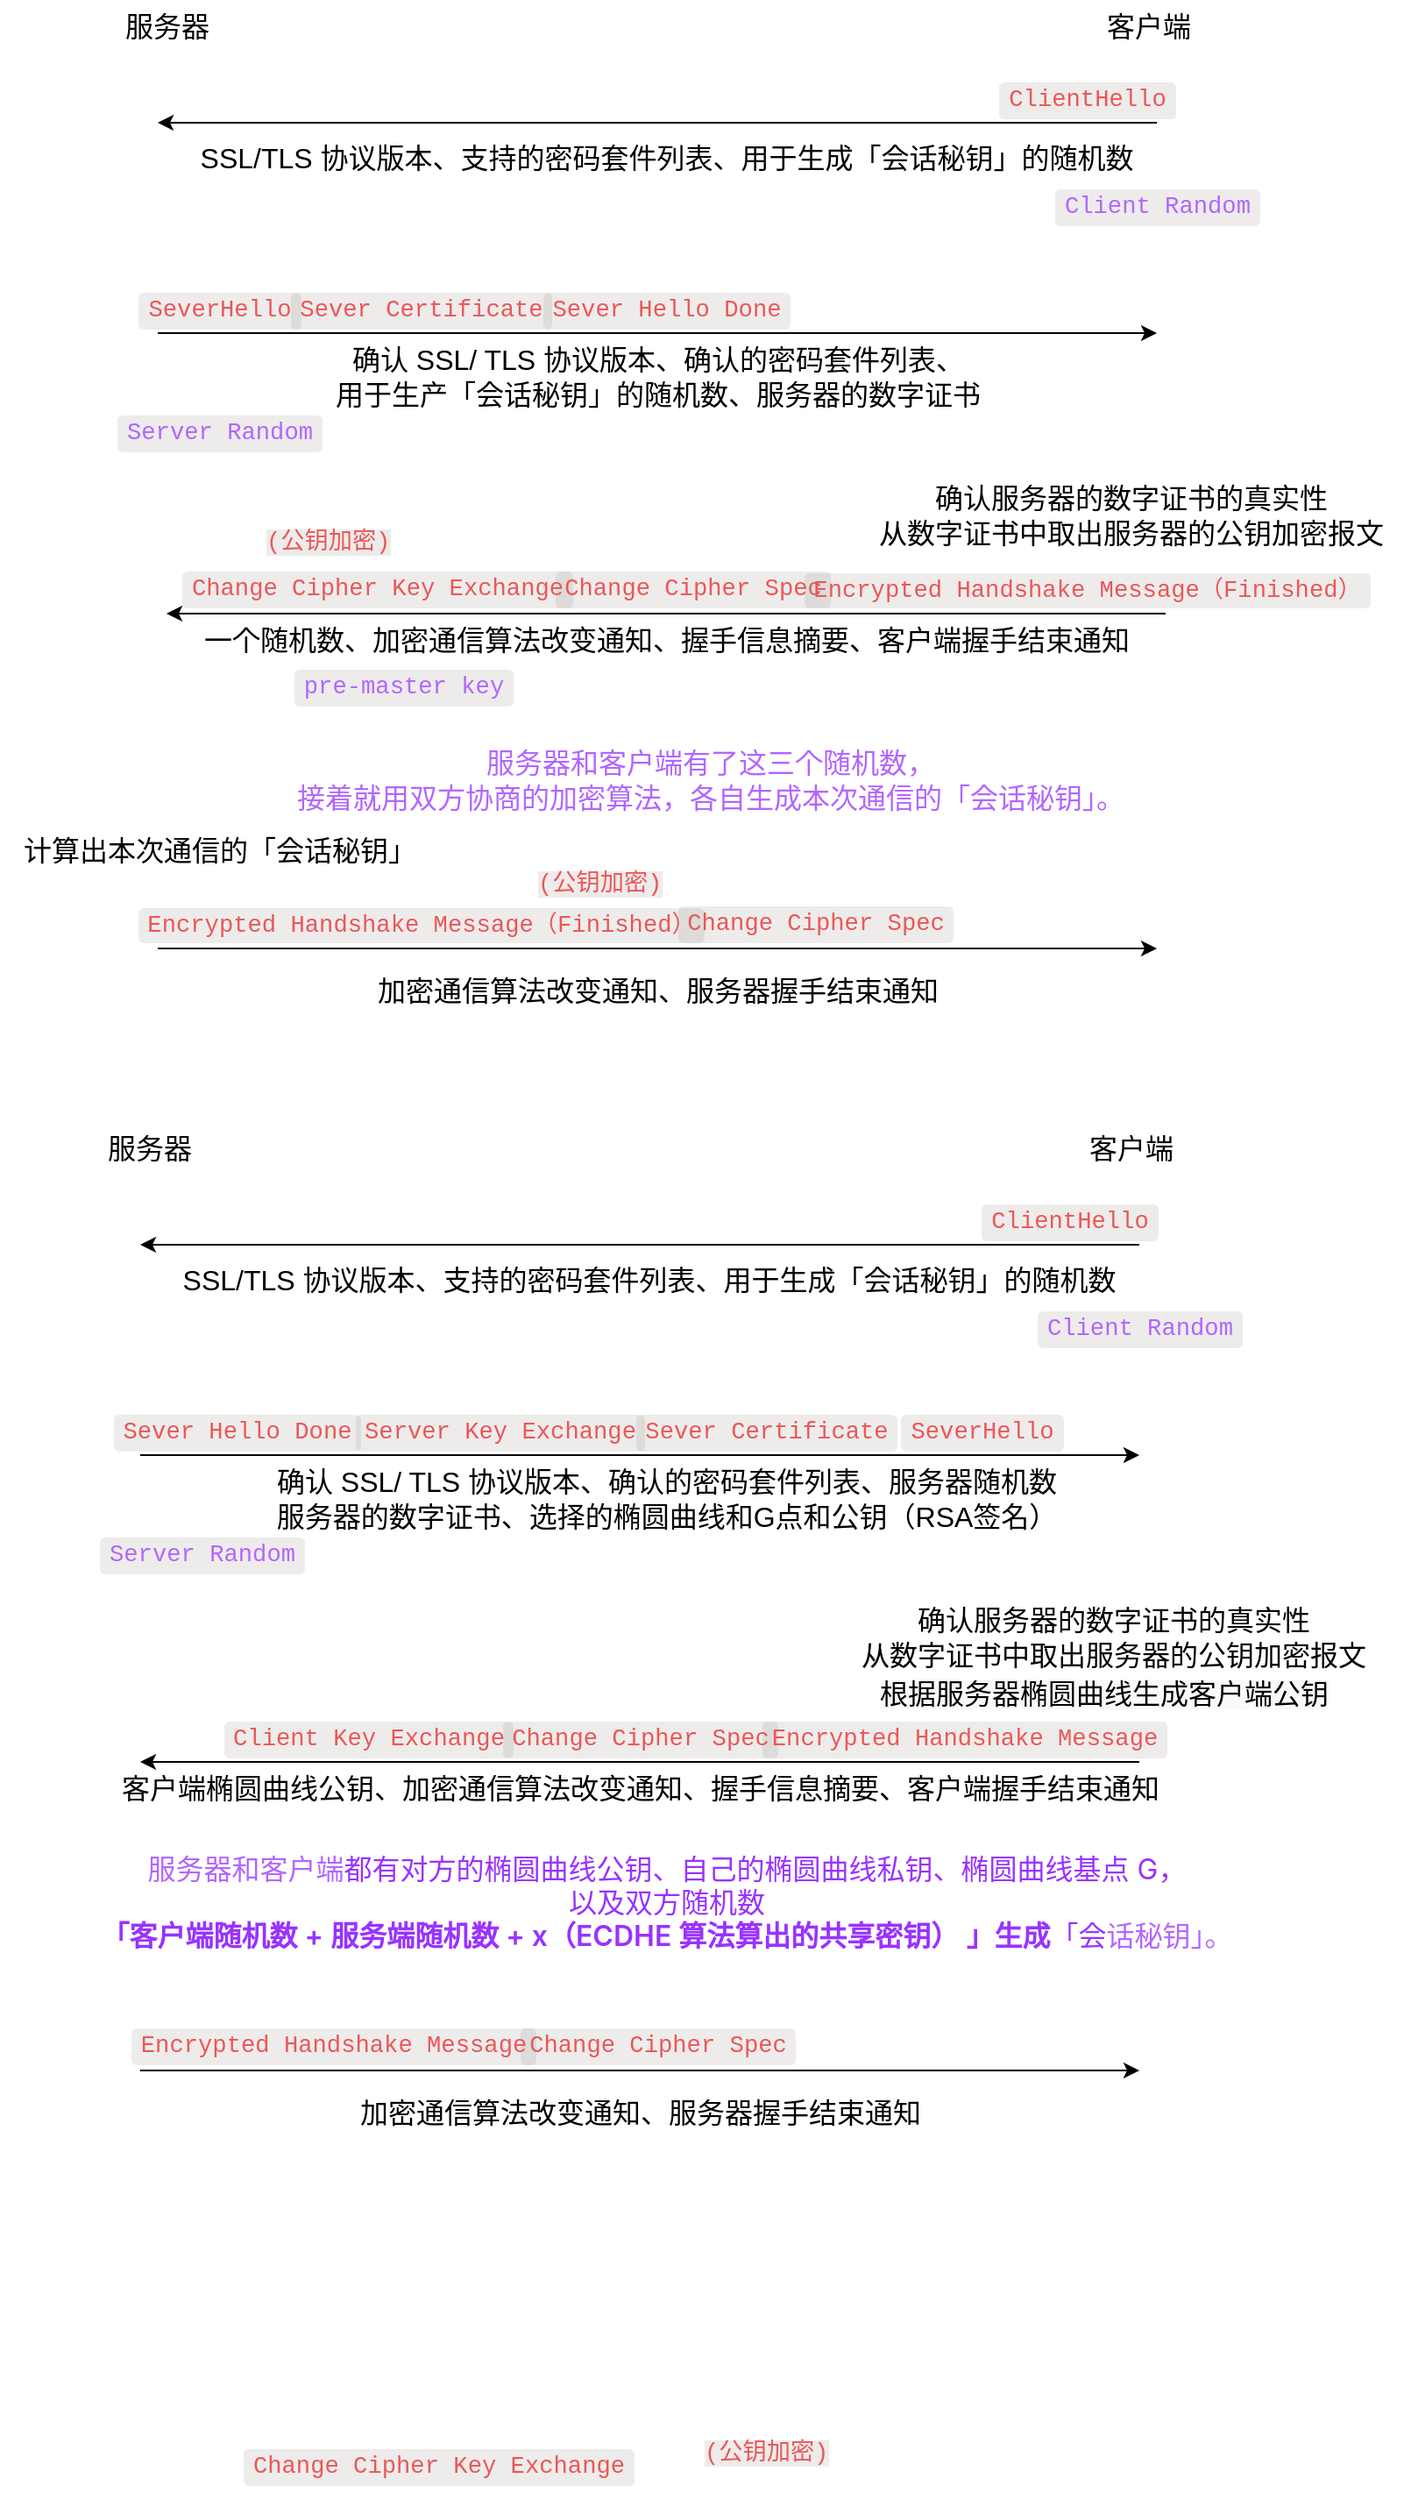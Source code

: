 <mxfile version="20.2.4" type="github">
  <diagram id="F9ipNlQTASzgw-6r4mKW" name="第 1 页">
    <mxGraphModel dx="1674" dy="650" grid="1" gridSize="10" guides="1" tooltips="1" connect="1" arrows="1" fold="1" page="1" pageScale="1" pageWidth="827" pageHeight="1169" math="0" shadow="0">
      <root>
        <mxCell id="0" />
        <mxCell id="1" parent="0" />
        <mxCell id="uaOUZrjpmychXFlq1qa0-2" value="客户端" style="text;html=1;align=center;verticalAlign=middle;resizable=0;points=[];autosize=1;strokeColor=none;fillColor=none;fontSize=16;" parent="1" vertex="1">
          <mxGeometry x="510" y="290" width="70" height="30" as="geometry" />
        </mxCell>
        <mxCell id="uaOUZrjpmychXFlq1qa0-3" value="服务器" style="text;html=1;align=center;verticalAlign=middle;resizable=0;points=[];autosize=1;strokeColor=none;fillColor=none;fontSize=16;" parent="1" vertex="1">
          <mxGeometry x="-50" y="290" width="70" height="30" as="geometry" />
        </mxCell>
        <mxCell id="uaOUZrjpmychXFlq1qa0-4" value="" style="endArrow=classic;html=1;rounded=0;fontSize=16;" parent="1" edge="1">
          <mxGeometry width="50" height="50" relative="1" as="geometry">
            <mxPoint x="550" y="360" as="sourcePoint" />
            <mxPoint x="-20" y="360" as="targetPoint" />
          </mxGeometry>
        </mxCell>
        <mxCell id="uaOUZrjpmychXFlq1qa0-5" value="&lt;span data-reactroot=&quot;&quot; class=&quot;notion-enable-hover&quot; spellcheck=&quot;false&quot; data-token-index=&quot;0&quot; style=&quot;font-family:&amp;quot;SFMono-Regular&amp;quot;, Menlo, Consolas, &amp;quot;PT Mono&amp;quot;, &amp;quot;Liberation Mono&amp;quot;, Courier, monospace;line-height:normal;background:rgba(135,131,120,0.15);color:#EB5757;border-radius:3px;font-size:85%;padding:0.2em 0.4em&quot;&gt;ClientHello&lt;/span&gt;" style="text;html=1;align=center;verticalAlign=middle;resizable=0;points=[];autosize=1;strokeColor=none;fillColor=none;fontSize=16;" parent="1" vertex="1">
          <mxGeometry x="450" y="330" width="120" height="30" as="geometry" />
        </mxCell>
        <mxCell id="uaOUZrjpmychXFlq1qa0-6" value="SSL/TLS 协议版本、支持的密码套件列表、用于生成「会话秘钥」的随机数" style="text;html=1;align=center;verticalAlign=middle;resizable=0;points=[];autosize=1;strokeColor=none;fillColor=none;fontSize=16;" parent="1" vertex="1">
          <mxGeometry x="-10" y="365" width="560" height="30" as="geometry" />
        </mxCell>
        <mxCell id="uaOUZrjpmychXFlq1qa0-7" value="&lt;span data-reactroot=&quot;&quot; class=&quot;notion-enable-hover&quot; spellcheck=&quot;false&quot; data-token-index=&quot;0&quot; style=&quot;font-family:&amp;quot;SFMono-Regular&amp;quot;, Menlo, Consolas, &amp;quot;PT Mono&amp;quot;, &amp;quot;Liberation Mono&amp;quot;, Courier, monospace;line-height:normal;background:rgba(135,131,120,0.15);color:#EB5757;border-radius:3px;font-size:85%;padding:0.2em 0.4em&quot;&gt;SeverHello&lt;/span&gt;" style="text;html=1;align=center;verticalAlign=middle;resizable=0;points=[];autosize=1;strokeColor=none;fillColor=none;fontSize=16;" parent="1" vertex="1">
          <mxGeometry x="-40" y="450" width="110" height="30" as="geometry" />
        </mxCell>
        <mxCell id="uaOUZrjpmychXFlq1qa0-8" value="" style="endArrow=classic;html=1;rounded=0;fontSize=16;" parent="1" edge="1">
          <mxGeometry width="50" height="50" relative="1" as="geometry">
            <mxPoint x="-20" y="480" as="sourcePoint" />
            <mxPoint x="550" y="480" as="targetPoint" />
          </mxGeometry>
        </mxCell>
        <mxCell id="uaOUZrjpmychXFlq1qa0-9" value="确认 SSL/ TLS 协议版本、确认的密码套件列表、&lt;br&gt;用于生产「会话秘钥」的随机数、服务器的数字证书" style="text;html=1;align=center;verticalAlign=middle;resizable=0;points=[];autosize=1;strokeColor=none;fillColor=none;fontSize=16;" parent="1" vertex="1">
          <mxGeometry x="70" y="480" width="390" height="50" as="geometry" />
        </mxCell>
        <mxCell id="uaOUZrjpmychXFlq1qa0-10" value="确认服务器的数字证书的真实性&lt;br&gt;&lt;span data-reactroot=&quot;&quot; class=&quot;notion-enable-hover&quot; data-token-index=&quot;0&quot; style=&quot;&quot;&gt;从数字证书中取出服务器的&lt;/span&gt;公钥加密报文" style="text;html=1;align=center;verticalAlign=middle;resizable=0;points=[];autosize=1;strokeColor=none;fillColor=none;fontSize=16;" parent="1" vertex="1">
          <mxGeometry x="380" y="559" width="310" height="50" as="geometry" />
        </mxCell>
        <mxCell id="uaOUZrjpmychXFlq1qa0-11" value="" style="endArrow=classic;html=1;rounded=0;fontSize=16;" parent="1" edge="1">
          <mxGeometry width="50" height="50" relative="1" as="geometry">
            <mxPoint x="555" y="640" as="sourcePoint" />
            <mxPoint x="-15" y="640" as="targetPoint" />
          </mxGeometry>
        </mxCell>
        <mxCell id="uaOUZrjpmychXFlq1qa0-12" value="一个随机数、加密通信算法改变通知、握手信息摘要、客户端握手结束通知" style="text;html=1;align=center;verticalAlign=middle;resizable=0;points=[];autosize=1;strokeColor=none;fillColor=none;fontSize=16;" parent="1" vertex="1">
          <mxGeometry x="-5" y="640" width="550" height="30" as="geometry" />
        </mxCell>
        <mxCell id="uaOUZrjpmychXFlq1qa0-13" value="&lt;span data-reactroot=&quot;&quot; class=&quot;notion-enable-hover&quot; spellcheck=&quot;false&quot; data-token-index=&quot;0&quot; style=&quot;font-family: SFMono-Regular, Menlo, Consolas, &amp;quot;PT Mono&amp;quot;, &amp;quot;Liberation Mono&amp;quot;, Courier, monospace; line-height: normal; background: rgba(135, 131, 120, 0.15); border-radius: 3px; font-size: 85%; padding: 0.2em 0.4em;&quot;&gt;&lt;font color=&quot;#b266ff&quot;&gt;Client Random&lt;/font&gt;&lt;/span&gt;" style="text;whiteSpace=wrap;html=1;fontSize=16;" parent="1" vertex="1">
          <mxGeometry x="490" y="390" width="140" height="40" as="geometry" />
        </mxCell>
        <mxCell id="uaOUZrjpmychXFlq1qa0-14" value="&lt;span data-reactroot=&quot;&quot; class=&quot;notion-enable-hover&quot; spellcheck=&quot;false&quot; data-token-index=&quot;0&quot; style=&quot;font-family: SFMono-Regular, Menlo, Consolas, &amp;quot;PT Mono&amp;quot;, &amp;quot;Liberation Mono&amp;quot;, Courier, monospace; line-height: normal; background: rgba(135, 131, 120, 0.15); border-radius: 3px; font-size: 85%; padding: 0.2em 0.4em;&quot;&gt;&lt;font color=&quot;#b266ff&quot;&gt;Server Random&lt;/font&gt;&lt;/span&gt;" style="text;html=1;align=center;verticalAlign=middle;resizable=0;points=[];autosize=1;strokeColor=none;fillColor=none;fontSize=16;" parent="1" vertex="1">
          <mxGeometry x="-50" y="520" width="130" height="30" as="geometry" />
        </mxCell>
        <mxCell id="uaOUZrjpmychXFlq1qa0-15" value="&lt;span data-reactroot=&quot;&quot; class=&quot;notion-enable-hover&quot; spellcheck=&quot;false&quot; data-token-index=&quot;0&quot; style=&quot;font-family: SFMono-Regular, Menlo, Consolas, &amp;quot;PT Mono&amp;quot;, &amp;quot;Liberation Mono&amp;quot;, Courier, monospace; line-height: normal; background: rgba(135, 131, 120, 0.15); border-radius: 3px; font-size: 85%; padding: 0.2em 0.4em;&quot;&gt;pre-master key&lt;/span&gt;" style="text;html=1;align=center;verticalAlign=middle;resizable=0;points=[];autosize=1;strokeColor=none;fillColor=none;fontSize=16;fontColor=#B266FF;" parent="1" vertex="1">
          <mxGeometry x="50" y="665" width="140" height="30" as="geometry" />
        </mxCell>
        <mxCell id="uaOUZrjpmychXFlq1qa0-16" value="&lt;span data-reactroot=&quot;&quot; class=&quot;notion-enable-hover&quot; data-token-index=&quot;0&quot; style=&quot;&quot;&gt;服务器和客户端有了这三个随机数，&lt;br&gt;接着就用双方协商的加密算法，各自生成本次通信的「会话秘钥」&lt;/span&gt;。" style="text;html=1;align=center;verticalAlign=middle;resizable=0;points=[];autosize=1;strokeColor=none;fillColor=none;fontSize=16;fontColor=#B266FF;" parent="1" vertex="1">
          <mxGeometry x="45" y="710" width="500" height="50" as="geometry" />
        </mxCell>
        <mxCell id="uaOUZrjpmychXFlq1qa0-21" value="" style="endArrow=classic;html=1;rounded=0;fontSize=16;" parent="1" edge="1">
          <mxGeometry width="50" height="50" relative="1" as="geometry">
            <mxPoint x="-20" y="831" as="sourcePoint" />
            <mxPoint x="550" y="831" as="targetPoint" />
          </mxGeometry>
        </mxCell>
        <mxCell id="uaOUZrjpmychXFlq1qa0-22" value="计算出本次通信的「会话秘钥」" style="text;html=1;align=center;verticalAlign=middle;resizable=0;points=[];autosize=1;strokeColor=none;fillColor=none;fontSize=16;fontColor=#000000;" parent="1" vertex="1">
          <mxGeometry x="-110" y="760" width="250" height="30" as="geometry" />
        </mxCell>
        <mxCell id="uaOUZrjpmychXFlq1qa0-23" value="加密通信算法改变通知、服务器握手结束通知" style="text;html=1;align=center;verticalAlign=middle;resizable=0;points=[];autosize=1;strokeColor=none;fillColor=none;fontSize=16;fontColor=#000000;" parent="1" vertex="1">
          <mxGeometry x="95" y="840" width="340" height="30" as="geometry" />
        </mxCell>
        <mxCell id="KmcG7l-PkeVpR6B2fwK3-2" value="&lt;span data-reactroot=&quot;&quot; class=&quot;notion-enable-hover&quot; spellcheck=&quot;false&quot; data-token-index=&quot;0&quot; style=&quot;font-family:&amp;quot;SFMono-Regular&amp;quot;, Menlo, Consolas, &amp;quot;PT Mono&amp;quot;, &amp;quot;Liberation Mono&amp;quot;, Courier, monospace;line-height:normal;background:rgba(135,131,120,0.15);color:#EB5757;border-radius:3px;font-size:85%;padding:0.2em 0.4em&quot;&gt;Sever Certificate&lt;/span&gt;" style="text;html=1;align=center;verticalAlign=middle;resizable=0;points=[];autosize=1;strokeColor=none;fillColor=none;fontSize=16;" parent="1" vertex="1">
          <mxGeometry x="50" y="450" width="160" height="30" as="geometry" />
        </mxCell>
        <mxCell id="KmcG7l-PkeVpR6B2fwK3-3" value="&lt;span data-reactroot=&quot;&quot; class=&quot;notion-enable-hover&quot; spellcheck=&quot;false&quot; data-token-index=&quot;0&quot; style=&quot;font-family:&amp;quot;SFMono-Regular&amp;quot;, Menlo, Consolas, &amp;quot;PT Mono&amp;quot;, &amp;quot;Liberation Mono&amp;quot;, Courier, monospace;line-height:normal;background:rgba(135,131,120,0.15);color:#EB5757;border-radius:3px;font-size:85%;padding:0.2em 0.4em&quot;&gt;Sever Hello Done&lt;/span&gt;" style="text;html=1;align=center;verticalAlign=middle;resizable=0;points=[];autosize=1;strokeColor=none;fillColor=none;fontSize=16;" parent="1" vertex="1">
          <mxGeometry x="195" y="450" width="150" height="30" as="geometry" />
        </mxCell>
        <mxCell id="KmcG7l-PkeVpR6B2fwK3-4" value="&lt;span data-reactroot=&quot;&quot; class=&quot;notion-enable-hover&quot; spellcheck=&quot;false&quot; data-token-index=&quot;0&quot; style=&quot;font-family:&amp;quot;SFMono-Regular&amp;quot;, Menlo, Consolas, &amp;quot;PT Mono&amp;quot;, &amp;quot;Liberation Mono&amp;quot;, Courier, monospace;line-height:normal;background:rgba(135,131,120,0.15);color:#EB5757;border-radius:3px;font-size:85%;padding:0.2em 0.4em&quot;&gt;Change Cipher Key Exchange&lt;/span&gt;" style="text;html=1;align=center;verticalAlign=middle;resizable=0;points=[];autosize=1;strokeColor=none;fillColor=none;fontSize=16;" parent="1" vertex="1">
          <mxGeometry x="-10" y="609" width="230" height="30" as="geometry" />
        </mxCell>
        <mxCell id="KmcG7l-PkeVpR6B2fwK3-5" value="&lt;span data-reactroot=&quot;&quot; class=&quot;notion-enable-hover&quot; spellcheck=&quot;false&quot; data-token-index=&quot;0&quot; style=&quot;font-family:&amp;quot;SFMono-Regular&amp;quot;, Menlo, Consolas, &amp;quot;PT Mono&amp;quot;, &amp;quot;Liberation Mono&amp;quot;, Courier, monospace;line-height:normal;background:rgba(135,131,120,0.15);color:#EB5757;border-radius:3px;font-size:85%;padding:0.2em 0.4em&quot;&gt;Change Cipher Spec&lt;/span&gt;" style="text;html=1;align=center;verticalAlign=middle;resizable=0;points=[];autosize=1;strokeColor=none;fillColor=none;fontSize=16;" parent="1" vertex="1">
          <mxGeometry x="200" y="609" width="170" height="30" as="geometry" />
        </mxCell>
        <mxCell id="KmcG7l-PkeVpR6B2fwK3-6" value="&lt;span data-reactroot=&quot;&quot; class=&quot;notion-enable-hover&quot; spellcheck=&quot;false&quot; data-token-index=&quot;0&quot; style=&quot;font-family:&amp;quot;SFMono-Regular&amp;quot;, Menlo, Consolas, &amp;quot;PT Mono&amp;quot;, &amp;quot;Liberation Mono&amp;quot;, Courier, monospace;line-height:normal;background:rgba(135,131,120,0.15);color:#EB5757;border-radius:3px;font-size:85%;padding:0.2em 0.4em&quot;&gt;Encrypted Handshake Message（Finished）&lt;/span&gt;" style="text;html=1;align=center;verticalAlign=middle;resizable=0;points=[];autosize=1;strokeColor=none;fillColor=none;fontSize=16;" parent="1" vertex="1">
          <mxGeometry x="350" y="609" width="320" height="30" as="geometry" />
        </mxCell>
        <mxCell id="KmcG7l-PkeVpR6B2fwK3-7" value="&lt;span style=&quot;color: rgb(235, 87, 87); font-family: SFMono-Regular, Menlo, Consolas, &amp;quot;PT Mono&amp;quot;, &amp;quot;Liberation Mono&amp;quot;, Courier, monospace; font-size: 13.6px; font-style: normal; font-variant-ligatures: normal; font-variant-caps: normal; font-weight: 400; letter-spacing: normal; orphans: 2; text-align: center; text-indent: 0px; text-transform: none; widows: 2; word-spacing: 0px; -webkit-text-stroke-width: 0px; background-color: rgba(135, 131, 120, 0.15); text-decoration-thickness: initial; text-decoration-style: initial; text-decoration-color: initial; float: none; display: inline !important;&quot;&gt;(公钥加密)&lt;/span&gt;" style="text;whiteSpace=wrap;html=1;" parent="1" vertex="1">
          <mxGeometry x="40" y="585" width="130" height="40" as="geometry" />
        </mxCell>
        <mxCell id="KmcG7l-PkeVpR6B2fwK3-8" value="&lt;span data-reactroot=&quot;&quot; class=&quot;notion-enable-hover&quot; spellcheck=&quot;false&quot; data-token-index=&quot;0&quot; style=&quot;font-family:&amp;quot;SFMono-Regular&amp;quot;, Menlo, Consolas, &amp;quot;PT Mono&amp;quot;, &amp;quot;Liberation Mono&amp;quot;, Courier, monospace;line-height:normal;background:rgba(135,131,120,0.15);color:#EB5757;border-radius:3px;font-size:85%;padding:0.2em 0.4em&quot;&gt;Change Cipher Spec&lt;/span&gt;" style="text;html=1;align=center;verticalAlign=middle;resizable=0;points=[];autosize=1;strokeColor=none;fillColor=none;fontSize=16;" parent="1" vertex="1">
          <mxGeometry x="270" y="800" width="170" height="30" as="geometry" />
        </mxCell>
        <mxCell id="KmcG7l-PkeVpR6B2fwK3-9" value="&lt;span data-reactroot=&quot;&quot; class=&quot;notion-enable-hover&quot; spellcheck=&quot;false&quot; data-token-index=&quot;0&quot; style=&quot;font-family:&amp;quot;SFMono-Regular&amp;quot;, Menlo, Consolas, &amp;quot;PT Mono&amp;quot;, &amp;quot;Liberation Mono&amp;quot;, Courier, monospace;line-height:normal;background:rgba(135,131,120,0.15);color:#EB5757;border-radius:3px;font-size:85%;padding:0.2em 0.4em&quot;&gt;Encrypted Handshake Message（Finished）&lt;/span&gt;" style="text;html=1;align=center;verticalAlign=middle;resizable=0;points=[];autosize=1;strokeColor=none;fillColor=none;fontSize=16;" parent="1" vertex="1">
          <mxGeometry x="-30" y="800" width="320" height="30" as="geometry" />
        </mxCell>
        <mxCell id="KmcG7l-PkeVpR6B2fwK3-10" value="&lt;span style=&quot;color: rgb(235, 87, 87); font-family: SFMono-Regular, Menlo, Consolas, &amp;quot;PT Mono&amp;quot;, &amp;quot;Liberation Mono&amp;quot;, Courier, monospace; font-size: 13.6px; font-style: normal; font-variant-ligatures: normal; font-variant-caps: normal; font-weight: 400; letter-spacing: normal; orphans: 2; text-align: center; text-indent: 0px; text-transform: none; widows: 2; word-spacing: 0px; -webkit-text-stroke-width: 0px; background-color: rgba(135, 131, 120, 0.15); text-decoration-thickness: initial; text-decoration-style: initial; text-decoration-color: initial; float: none; display: inline !important;&quot;&gt;(公钥加密)&lt;/span&gt;" style="text;whiteSpace=wrap;html=1;" parent="1" vertex="1">
          <mxGeometry x="195" y="780" width="130" height="40" as="geometry" />
        </mxCell>
        <mxCell id="KmcG7l-PkeVpR6B2fwK3-11" value="客户端" style="text;html=1;align=center;verticalAlign=middle;resizable=0;points=[];autosize=1;strokeColor=none;fillColor=none;fontSize=16;" parent="1" vertex="1">
          <mxGeometry x="500" y="930" width="70" height="30" as="geometry" />
        </mxCell>
        <mxCell id="KmcG7l-PkeVpR6B2fwK3-12" value="服务器" style="text;html=1;align=center;verticalAlign=middle;resizable=0;points=[];autosize=1;strokeColor=none;fillColor=none;fontSize=16;" parent="1" vertex="1">
          <mxGeometry x="-60" y="930" width="70" height="30" as="geometry" />
        </mxCell>
        <mxCell id="KmcG7l-PkeVpR6B2fwK3-13" value="" style="endArrow=classic;html=1;rounded=0;fontSize=16;" parent="1" edge="1">
          <mxGeometry width="50" height="50" relative="1" as="geometry">
            <mxPoint x="540" y="1000" as="sourcePoint" />
            <mxPoint x="-30.0" y="1000" as="targetPoint" />
          </mxGeometry>
        </mxCell>
        <mxCell id="KmcG7l-PkeVpR6B2fwK3-14" value="&lt;span data-reactroot=&quot;&quot; class=&quot;notion-enable-hover&quot; spellcheck=&quot;false&quot; data-token-index=&quot;0&quot; style=&quot;font-family:&amp;quot;SFMono-Regular&amp;quot;, Menlo, Consolas, &amp;quot;PT Mono&amp;quot;, &amp;quot;Liberation Mono&amp;quot;, Courier, monospace;line-height:normal;background:rgba(135,131,120,0.15);color:#EB5757;border-radius:3px;font-size:85%;padding:0.2em 0.4em&quot;&gt;ClientHello&lt;/span&gt;" style="text;html=1;align=center;verticalAlign=middle;resizable=0;points=[];autosize=1;strokeColor=none;fillColor=none;fontSize=16;" parent="1" vertex="1">
          <mxGeometry x="440" y="970" width="120" height="30" as="geometry" />
        </mxCell>
        <mxCell id="KmcG7l-PkeVpR6B2fwK3-15" value="SSL/TLS 协议版本、支持的密码套件列表、用于生成「会话秘钥」的随机数" style="text;html=1;align=center;verticalAlign=middle;resizable=0;points=[];autosize=1;strokeColor=none;fillColor=none;fontSize=16;" parent="1" vertex="1">
          <mxGeometry x="-20" y="1005" width="560" height="30" as="geometry" />
        </mxCell>
        <mxCell id="KmcG7l-PkeVpR6B2fwK3-16" value="&lt;span data-reactroot=&quot;&quot; class=&quot;notion-enable-hover&quot; spellcheck=&quot;false&quot; data-token-index=&quot;0&quot; style=&quot;font-family:&amp;quot;SFMono-Regular&amp;quot;, Menlo, Consolas, &amp;quot;PT Mono&amp;quot;, &amp;quot;Liberation Mono&amp;quot;, Courier, monospace;line-height:normal;background:rgba(135,131,120,0.15);color:#EB5757;border-radius:3px;font-size:85%;padding:0.2em 0.4em&quot;&gt;SeverHello&lt;/span&gt;" style="text;html=1;align=center;verticalAlign=middle;resizable=0;points=[];autosize=1;strokeColor=none;fillColor=none;fontSize=16;" parent="1" vertex="1">
          <mxGeometry x="395" y="1090" width="110" height="30" as="geometry" />
        </mxCell>
        <mxCell id="KmcG7l-PkeVpR6B2fwK3-17" value="" style="endArrow=classic;html=1;rounded=0;fontSize=16;" parent="1" edge="1">
          <mxGeometry width="50" height="50" relative="1" as="geometry">
            <mxPoint x="-30.0" y="1120" as="sourcePoint" />
            <mxPoint x="540" y="1120" as="targetPoint" />
          </mxGeometry>
        </mxCell>
        <mxCell id="KmcG7l-PkeVpR6B2fwK3-18" value="确认 SSL/ TLS 协议版本、确认的密码套件列表、服务器随机数&lt;br&gt;服务器的数字证书、选择的椭圆曲线和G点和公钥（RSA签名）" style="text;html=1;align=center;verticalAlign=middle;resizable=0;points=[];autosize=1;strokeColor=none;fillColor=none;fontSize=16;" parent="1" vertex="1">
          <mxGeometry x="35" y="1120" width="470" height="50" as="geometry" />
        </mxCell>
        <mxCell id="KmcG7l-PkeVpR6B2fwK3-19" value="确认服务器的数字证书的真实性&lt;br&gt;&lt;span data-reactroot=&quot;&quot; class=&quot;notion-enable-hover&quot; data-token-index=&quot;0&quot; style=&quot;&quot;&gt;从数字证书中取出服务器的&lt;/span&gt;公钥加密报文" style="text;html=1;align=center;verticalAlign=middle;resizable=0;points=[];autosize=1;strokeColor=none;fillColor=none;fontSize=16;" parent="1" vertex="1">
          <mxGeometry x="370" y="1199" width="310" height="50" as="geometry" />
        </mxCell>
        <mxCell id="KmcG7l-PkeVpR6B2fwK3-20" value="" style="endArrow=classic;html=1;rounded=0;fontSize=16;" parent="1" edge="1">
          <mxGeometry width="50" height="50" relative="1" as="geometry">
            <mxPoint x="540" y="1295" as="sourcePoint" />
            <mxPoint x="-30.0" y="1295" as="targetPoint" />
          </mxGeometry>
        </mxCell>
        <mxCell id="KmcG7l-PkeVpR6B2fwK3-21" value="客户端椭圆曲线公钥、加密通信算法改变通知、握手信息摘要、客户端握手结束通知" style="text;html=1;align=center;verticalAlign=middle;resizable=0;points=[];autosize=1;strokeColor=none;fillColor=none;fontSize=16;" parent="1" vertex="1">
          <mxGeometry x="-55" y="1295" width="620" height="30" as="geometry" />
        </mxCell>
        <mxCell id="KmcG7l-PkeVpR6B2fwK3-22" value="&lt;span data-reactroot=&quot;&quot; class=&quot;notion-enable-hover&quot; spellcheck=&quot;false&quot; data-token-index=&quot;0&quot; style=&quot;font-family: SFMono-Regular, Menlo, Consolas, &amp;quot;PT Mono&amp;quot;, &amp;quot;Liberation Mono&amp;quot;, Courier, monospace; line-height: normal; background: rgba(135, 131, 120, 0.15); border-radius: 3px; font-size: 85%; padding: 0.2em 0.4em;&quot;&gt;&lt;font color=&quot;#b266ff&quot;&gt;Client Random&lt;/font&gt;&lt;/span&gt;" style="text;whiteSpace=wrap;html=1;fontSize=16;" parent="1" vertex="1">
          <mxGeometry x="480" y="1030" width="140" height="40" as="geometry" />
        </mxCell>
        <mxCell id="KmcG7l-PkeVpR6B2fwK3-23" value="&lt;span data-reactroot=&quot;&quot; class=&quot;notion-enable-hover&quot; spellcheck=&quot;false&quot; data-token-index=&quot;0&quot; style=&quot;font-family: SFMono-Regular, Menlo, Consolas, &amp;quot;PT Mono&amp;quot;, &amp;quot;Liberation Mono&amp;quot;, Courier, monospace; line-height: normal; background: rgba(135, 131, 120, 0.15); border-radius: 3px; font-size: 85%; padding: 0.2em 0.4em;&quot;&gt;&lt;font color=&quot;#b266ff&quot;&gt;Server Random&lt;/font&gt;&lt;/span&gt;" style="text;html=1;align=center;verticalAlign=middle;resizable=0;points=[];autosize=1;strokeColor=none;fillColor=none;fontSize=16;" parent="1" vertex="1">
          <mxGeometry x="-60" y="1160" width="130" height="30" as="geometry" />
        </mxCell>
        <mxCell id="KmcG7l-PkeVpR6B2fwK3-25" value="&lt;span data-reactroot=&quot;&quot; class=&quot;notion-enable-hover&quot; data-token-index=&quot;0&quot; style=&quot;&quot;&gt;服务器和客户端&lt;span style=&quot;font-family: -apple-system, BlinkMacSystemFont, &amp;quot;Segoe UI&amp;quot;, Roboto, Oxygen, Ubuntu, Cantarell, &amp;quot;Fira Sans&amp;quot;, &amp;quot;Droid Sans&amp;quot;, &amp;quot;Helvetica Neue&amp;quot;, sans-serif; text-align: start;&quot;&gt;&lt;font color=&quot;#9933ff&quot;&gt;都有对方的椭圆曲线公钥、自己的椭圆曲线私钥、椭圆曲线基点 G，&lt;br&gt;以及双方随机数&lt;/font&gt;&lt;/span&gt;&lt;br&gt;&lt;font color=&quot;#9933ff&quot;&gt;&lt;span style=&quot;font-weight: 600; font-family: -apple-system, BlinkMacSystemFont, &amp;quot;Segoe UI&amp;quot;, Roboto, Oxygen, Ubuntu, Cantarell, &amp;quot;Fira Sans&amp;quot;, &amp;quot;Droid Sans&amp;quot;, &amp;quot;Helvetica Neue&amp;quot;, sans-serif; text-align: start;&quot;&gt;「客户端随机数 + 服务端随机数 + x（ECDHE 算法算出的共享密钥） 」生成&lt;/span&gt;「会&lt;/font&gt;话秘钥」&lt;/span&gt;。" style="text;html=1;align=center;verticalAlign=middle;resizable=0;points=[];autosize=1;strokeColor=none;fillColor=none;fontSize=16;fontColor=#B266FF;" parent="1" vertex="1">
          <mxGeometry x="-65" y="1335" width="670" height="80" as="geometry" />
        </mxCell>
        <mxCell id="KmcG7l-PkeVpR6B2fwK3-26" value="" style="endArrow=classic;html=1;rounded=0;fontSize=16;" parent="1" edge="1">
          <mxGeometry width="50" height="50" relative="1" as="geometry">
            <mxPoint x="-30.0" y="1471.0" as="sourcePoint" />
            <mxPoint x="540" y="1471.0" as="targetPoint" />
          </mxGeometry>
        </mxCell>
        <mxCell id="KmcG7l-PkeVpR6B2fwK3-28" value="加密通信算法改变通知、服务器握手结束通知" style="text;html=1;align=center;verticalAlign=middle;resizable=0;points=[];autosize=1;strokeColor=none;fillColor=none;fontSize=16;fontColor=#000000;" parent="1" vertex="1">
          <mxGeometry x="85" y="1480" width="340" height="30" as="geometry" />
        </mxCell>
        <mxCell id="KmcG7l-PkeVpR6B2fwK3-29" value="&lt;span data-reactroot=&quot;&quot; class=&quot;notion-enable-hover&quot; spellcheck=&quot;false&quot; data-token-index=&quot;0&quot; style=&quot;font-family:&amp;quot;SFMono-Regular&amp;quot;, Menlo, Consolas, &amp;quot;PT Mono&amp;quot;, &amp;quot;Liberation Mono&amp;quot;, Courier, monospace;line-height:normal;background:rgba(135,131,120,0.15);color:#EB5757;border-radius:3px;font-size:85%;padding:0.2em 0.4em&quot;&gt;Sever Certificate&lt;/span&gt;" style="text;html=1;align=center;verticalAlign=middle;resizable=0;points=[];autosize=1;strokeColor=none;fillColor=none;fontSize=16;" parent="1" vertex="1">
          <mxGeometry x="247" y="1090" width="160" height="30" as="geometry" />
        </mxCell>
        <mxCell id="KmcG7l-PkeVpR6B2fwK3-30" value="&lt;span data-reactroot=&quot;&quot; class=&quot;notion-enable-hover&quot; spellcheck=&quot;false&quot; data-token-index=&quot;0&quot; style=&quot;font-family:&amp;quot;SFMono-Regular&amp;quot;, Menlo, Consolas, &amp;quot;PT Mono&amp;quot;, &amp;quot;Liberation Mono&amp;quot;, Courier, monospace;line-height:normal;background:rgba(135,131,120,0.15);color:#EB5757;border-radius:3px;font-size:85%;padding:0.2em 0.4em&quot;&gt;Sever Hello Done&lt;/span&gt;" style="text;html=1;align=center;verticalAlign=middle;resizable=0;points=[];autosize=1;strokeColor=none;fillColor=none;fontSize=16;" parent="1" vertex="1">
          <mxGeometry x="-50" y="1090" width="150" height="30" as="geometry" />
        </mxCell>
        <mxCell id="KmcG7l-PkeVpR6B2fwK3-31" value="&lt;span data-reactroot=&quot;&quot; class=&quot;notion-enable-hover&quot; spellcheck=&quot;false&quot; data-token-index=&quot;0&quot; style=&quot;font-family:&amp;quot;SFMono-Regular&amp;quot;, Menlo, Consolas, &amp;quot;PT Mono&amp;quot;, &amp;quot;Liberation Mono&amp;quot;, Courier, monospace;line-height:normal;background:rgba(135,131,120,0.15);color:#EB5757;border-radius:3px;font-size:85%;padding:0.2em 0.4em&quot;&gt;Change Cipher Key Exchange&lt;/span&gt;" style="text;html=1;align=center;verticalAlign=middle;resizable=0;points=[];autosize=1;strokeColor=none;fillColor=none;fontSize=16;" parent="1" vertex="1">
          <mxGeometry x="25" y="1680" width="230" height="30" as="geometry" />
        </mxCell>
        <mxCell id="KmcG7l-PkeVpR6B2fwK3-32" value="&lt;span data-reactroot=&quot;&quot; class=&quot;notion-enable-hover&quot; spellcheck=&quot;false&quot; data-token-index=&quot;0&quot; style=&quot;font-family:&amp;quot;SFMono-Regular&amp;quot;, Menlo, Consolas, &amp;quot;PT Mono&amp;quot;, &amp;quot;Liberation Mono&amp;quot;, Courier, monospace;line-height:normal;background:rgba(135,131,120,0.15);color:#EB5757;border-radius:3px;font-size:85%;padding:0.2em 0.4em&quot;&gt;Change Cipher Spec&lt;/span&gt;" style="text;html=1;align=center;verticalAlign=middle;resizable=0;points=[];autosize=1;strokeColor=none;fillColor=none;fontSize=16;" parent="1" vertex="1">
          <mxGeometry x="170" y="1265" width="170" height="30" as="geometry" />
        </mxCell>
        <mxCell id="KmcG7l-PkeVpR6B2fwK3-33" value="&lt;span data-reactroot=&quot;&quot; class=&quot;notion-enable-hover&quot; spellcheck=&quot;false&quot; data-token-index=&quot;0&quot; style=&quot;font-family:&amp;quot;SFMono-Regular&amp;quot;, Menlo, Consolas, &amp;quot;PT Mono&amp;quot;, &amp;quot;Liberation Mono&amp;quot;, Courier, monospace;line-height:normal;background:rgba(135,131,120,0.15);color:#EB5757;border-radius:3px;font-size:85%;padding:0.2em 0.4em&quot;&gt;Encrypted Handshake Message&lt;/span&gt;" style="text;html=1;align=center;verticalAlign=middle;resizable=0;points=[];autosize=1;strokeColor=none;fillColor=none;fontSize=16;" parent="1" vertex="1">
          <mxGeometry x="320" y="1265" width="240" height="30" as="geometry" />
        </mxCell>
        <mxCell id="KmcG7l-PkeVpR6B2fwK3-34" value="&lt;span style=&quot;color: rgb(235, 87, 87); font-family: SFMono-Regular, Menlo, Consolas, &amp;quot;PT Mono&amp;quot;, &amp;quot;Liberation Mono&amp;quot;, Courier, monospace; font-size: 13.6px; font-style: normal; font-variant-ligatures: normal; font-variant-caps: normal; font-weight: 400; letter-spacing: normal; orphans: 2; text-align: center; text-indent: 0px; text-transform: none; widows: 2; word-spacing: 0px; -webkit-text-stroke-width: 0px; background-color: rgba(135, 131, 120, 0.15); text-decoration-thickness: initial; text-decoration-style: initial; text-decoration-color: initial; float: none; display: inline !important;&quot;&gt;(公钥加密)&lt;/span&gt;" style="text;whiteSpace=wrap;html=1;" parent="1" vertex="1">
          <mxGeometry x="290" y="1675" width="130" height="40" as="geometry" />
        </mxCell>
        <mxCell id="KmcG7l-PkeVpR6B2fwK3-35" value="&lt;span data-reactroot=&quot;&quot; class=&quot;notion-enable-hover&quot; spellcheck=&quot;false&quot; data-token-index=&quot;0&quot; style=&quot;font-family:&amp;quot;SFMono-Regular&amp;quot;, Menlo, Consolas, &amp;quot;PT Mono&amp;quot;, &amp;quot;Liberation Mono&amp;quot;, Courier, monospace;line-height:normal;background:rgba(135,131,120,0.15);color:#EB5757;border-radius:3px;font-size:85%;padding:0.2em 0.4em&quot;&gt;Change Cipher Spec&lt;/span&gt;" style="text;html=1;align=center;verticalAlign=middle;resizable=0;points=[];autosize=1;strokeColor=none;fillColor=none;fontSize=16;" parent="1" vertex="1">
          <mxGeometry x="180" y="1440" width="170" height="30" as="geometry" />
        </mxCell>
        <mxCell id="KmcG7l-PkeVpR6B2fwK3-36" value="&lt;span data-reactroot=&quot;&quot; class=&quot;notion-enable-hover&quot; spellcheck=&quot;false&quot; data-token-index=&quot;0&quot; style=&quot;font-family:&amp;quot;SFMono-Regular&amp;quot;, Menlo, Consolas, &amp;quot;PT Mono&amp;quot;, &amp;quot;Liberation Mono&amp;quot;, Courier, monospace;line-height:normal;background:rgba(135,131,120,0.15);color:#EB5757;border-radius:3px;font-size:85%;padding:0.2em 0.4em&quot;&gt;Encrypted Handshake Message&lt;/span&gt;" style="text;html=1;align=center;verticalAlign=middle;resizable=0;points=[];autosize=1;strokeColor=none;fillColor=none;fontSize=16;" parent="1" vertex="1">
          <mxGeometry x="-40" y="1440" width="240" height="30" as="geometry" />
        </mxCell>
        <mxCell id="KmcG7l-PkeVpR6B2fwK3-38" value="&lt;span data-reactroot=&quot;&quot; class=&quot;notion-enable-hover&quot; spellcheck=&quot;false&quot; data-token-index=&quot;0&quot; style=&quot;font-family:&amp;quot;SFMono-Regular&amp;quot;, Menlo, Consolas, &amp;quot;PT Mono&amp;quot;, &amp;quot;Liberation Mono&amp;quot;, Courier, monospace;line-height:normal;background:rgba(135,131,120,0.15);color:#EB5757;border-radius:3px;font-size:85%;padding:0.2em 0.4em&quot;&gt;Server Key Exchange&lt;/span&gt;" style="text;html=1;align=center;verticalAlign=middle;resizable=0;points=[];autosize=1;strokeColor=none;fillColor=none;fontSize=16;" parent="1" vertex="1">
          <mxGeometry x="85" y="1090" width="180" height="30" as="geometry" />
        </mxCell>
        <mxCell id="KmcG7l-PkeVpR6B2fwK3-39" value="&lt;span style=&quot;color: rgb(0, 0, 0); font-family: Helvetica; font-size: 16px; font-style: normal; font-variant-ligatures: normal; font-variant-caps: normal; font-weight: 400; letter-spacing: normal; orphans: 2; text-align: center; text-indent: 0px; text-transform: none; widows: 2; word-spacing: 0px; -webkit-text-stroke-width: 0px; background-color: rgb(248, 249, 250); text-decoration-thickness: initial; text-decoration-style: initial; text-decoration-color: initial; float: none; display: inline !important;&quot;&gt;根据服务器椭圆曲线生成客户端公钥&lt;/span&gt;" style="text;whiteSpace=wrap;html=1;" parent="1" vertex="1">
          <mxGeometry x="390" y="1240" width="290" height="40" as="geometry" />
        </mxCell>
        <mxCell id="KmcG7l-PkeVpR6B2fwK3-41" value="&lt;span data-reactroot=&quot;&quot; class=&quot;notion-enable-hover&quot; spellcheck=&quot;false&quot; data-token-index=&quot;0&quot; style=&quot;font-family:&amp;quot;SFMono-Regular&amp;quot;, Menlo, Consolas, &amp;quot;PT Mono&amp;quot;, &amp;quot;Liberation Mono&amp;quot;, Courier, monospace;line-height:normal;background:rgba(135,131,120,0.15);color:#EB5757;border-radius:3px;font-size:85%;padding:0.2em 0.4em&quot;&gt;Client Key Exchange&lt;/span&gt;" style="text;html=1;align=center;verticalAlign=middle;resizable=0;points=[];autosize=1;strokeColor=none;fillColor=none;fontSize=16;" parent="1" vertex="1">
          <mxGeometry x="10" y="1265" width="180" height="30" as="geometry" />
        </mxCell>
      </root>
    </mxGraphModel>
  </diagram>
</mxfile>
